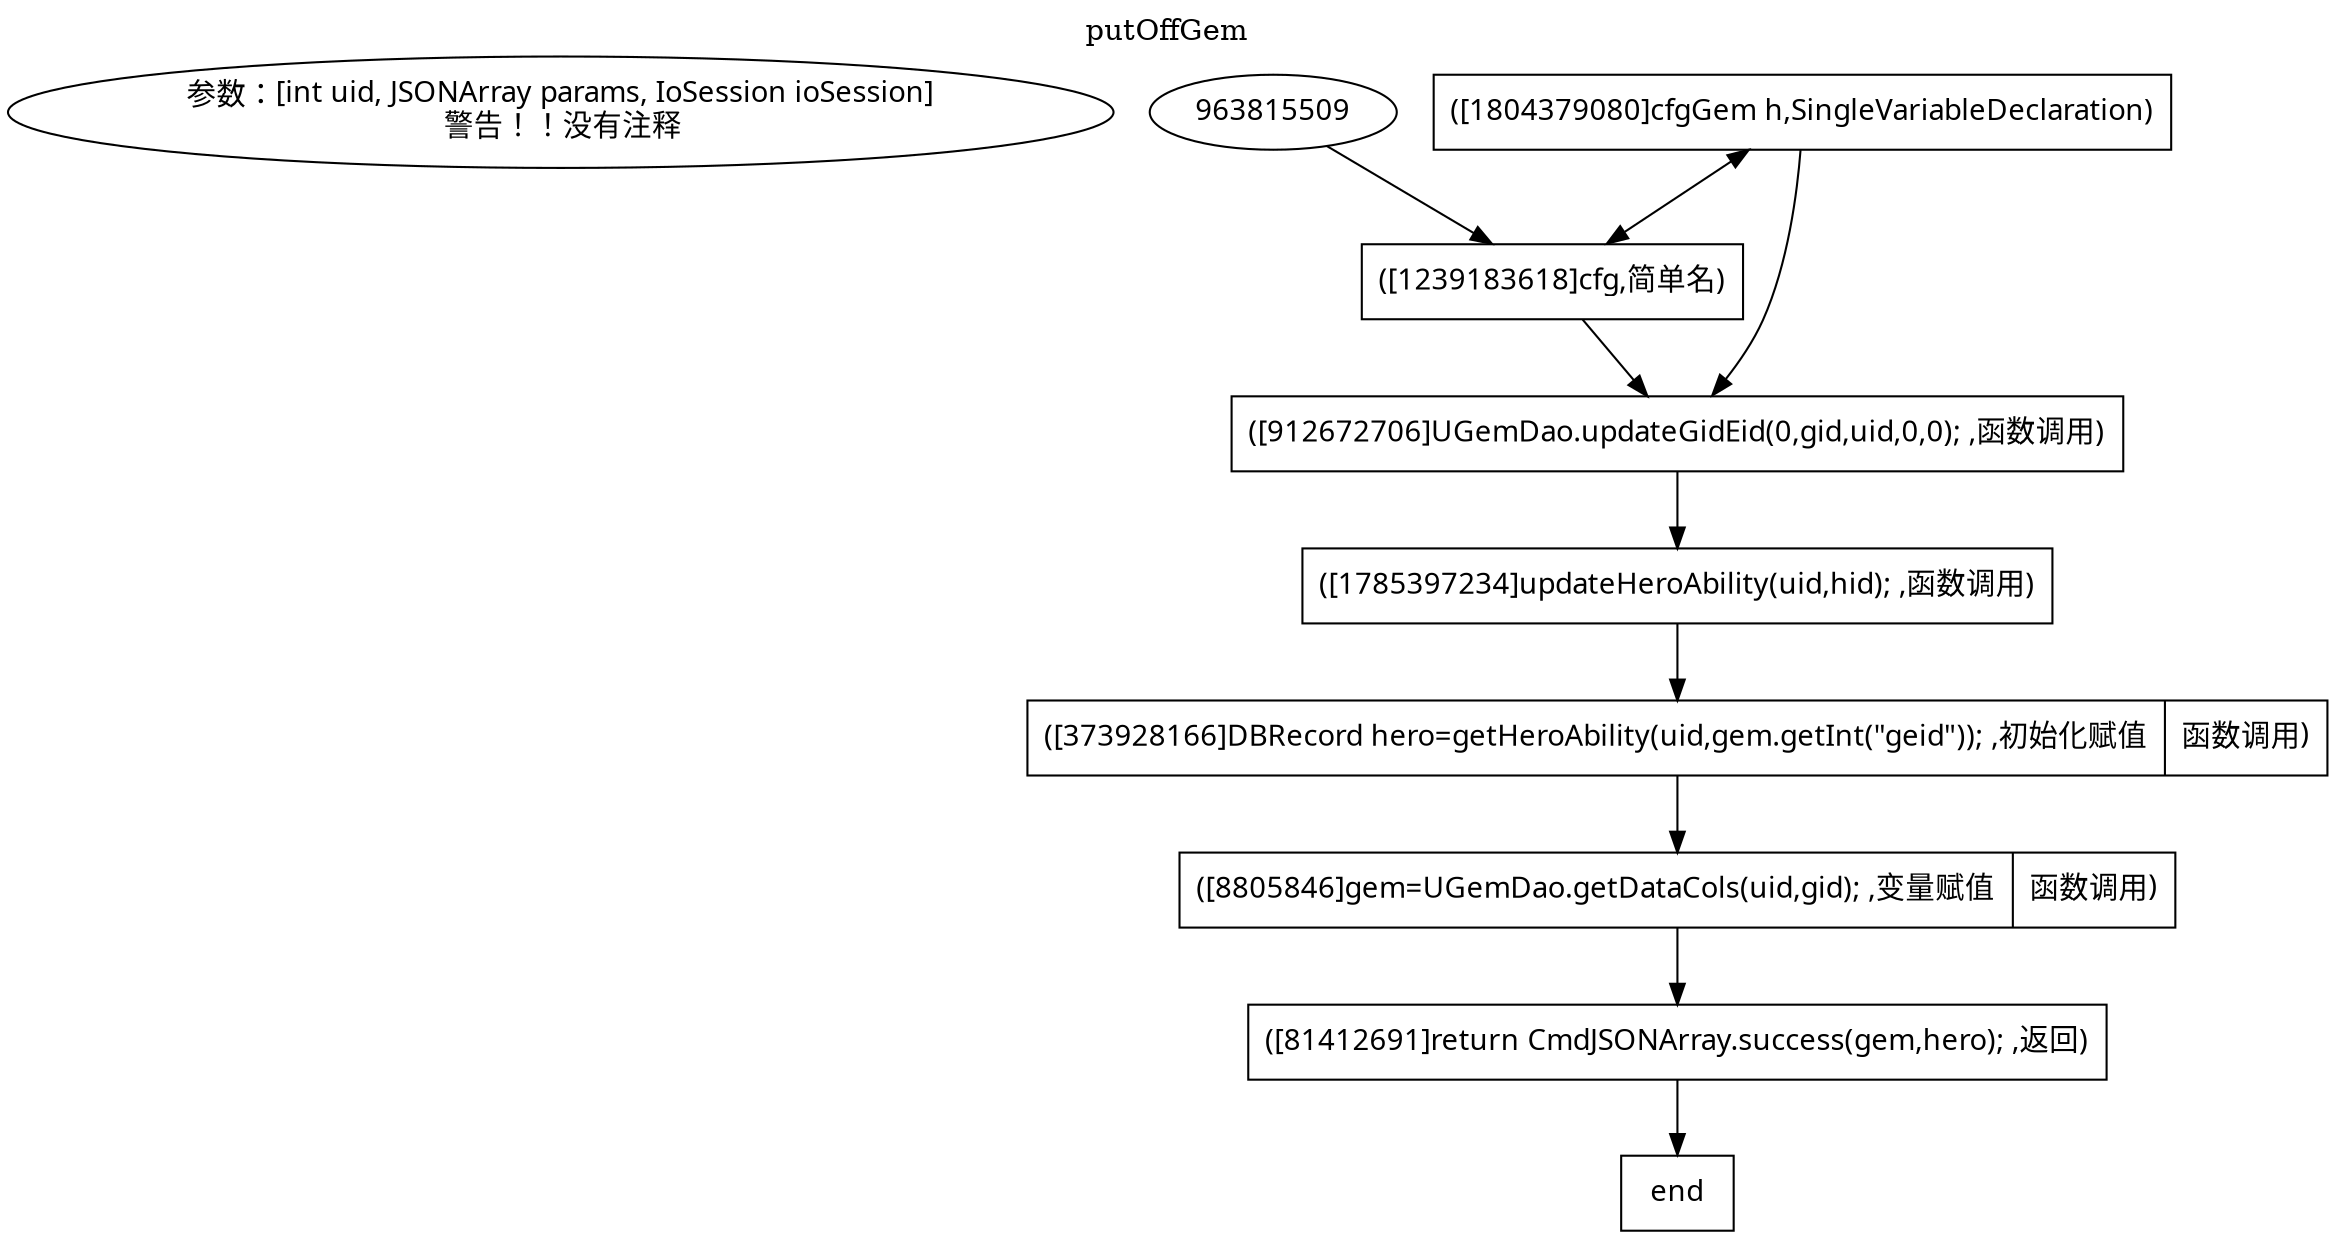 digraph "DirectedGraph" {
graph [label = "putOffGem", labelloc=t, concentrate = true ];
node [fontname = "FangSong" ];
"1437941060" [ label="参数：[int uid, JSONArray params, IoSession ioSession]
 警告！！没有注释" ];
"1804379080" [ label="([1804379080]cfgGem h,SingleVariableDeclaration)" type=44 shape=record ]
"1239183618" [ label="([1239183618]cfg,简单名)" type=42 shape=record ]
"912672706" [ label="([912672706]UGemDao.updateGidEid(0,gid,uid,0,0); ,函数调用)" type=21 shape=record ]
"1785397234" [ label="([1785397234]updateHeroAbility(uid,hid); ,函数调用)" type=21 shape=record ]
"373928166" [ label="([373928166]DBRecord hero=getHeroAbility(uid,gem.getInt(\"geid\")); ,初始化赋值|函数调用)" type=60 shape=record ]
"8805846" [ label="([8805846]gem=UGemDao.getDataCols(uid,gid); ,变量赋值|函数调用)" type=21 shape=record ]
"81412691" [ label="([81412691]return CmdJSONArray.success(gem,hero); ,返回)" type=41 shape=record ]
"1111" [ label="end"  shape=box ]
"1239183618" -> "1804379080"
"963815509" -> "1239183618"
"1804379080" -> "1239183618"
"1239183618" -> "912672706"
"1804379080" -> "912672706"
"912672706" -> "1785397234"
"1785397234" -> "373928166"
"373928166" -> "8805846"
"8805846" -> "81412691"
"81412691" -> "1111"
}
